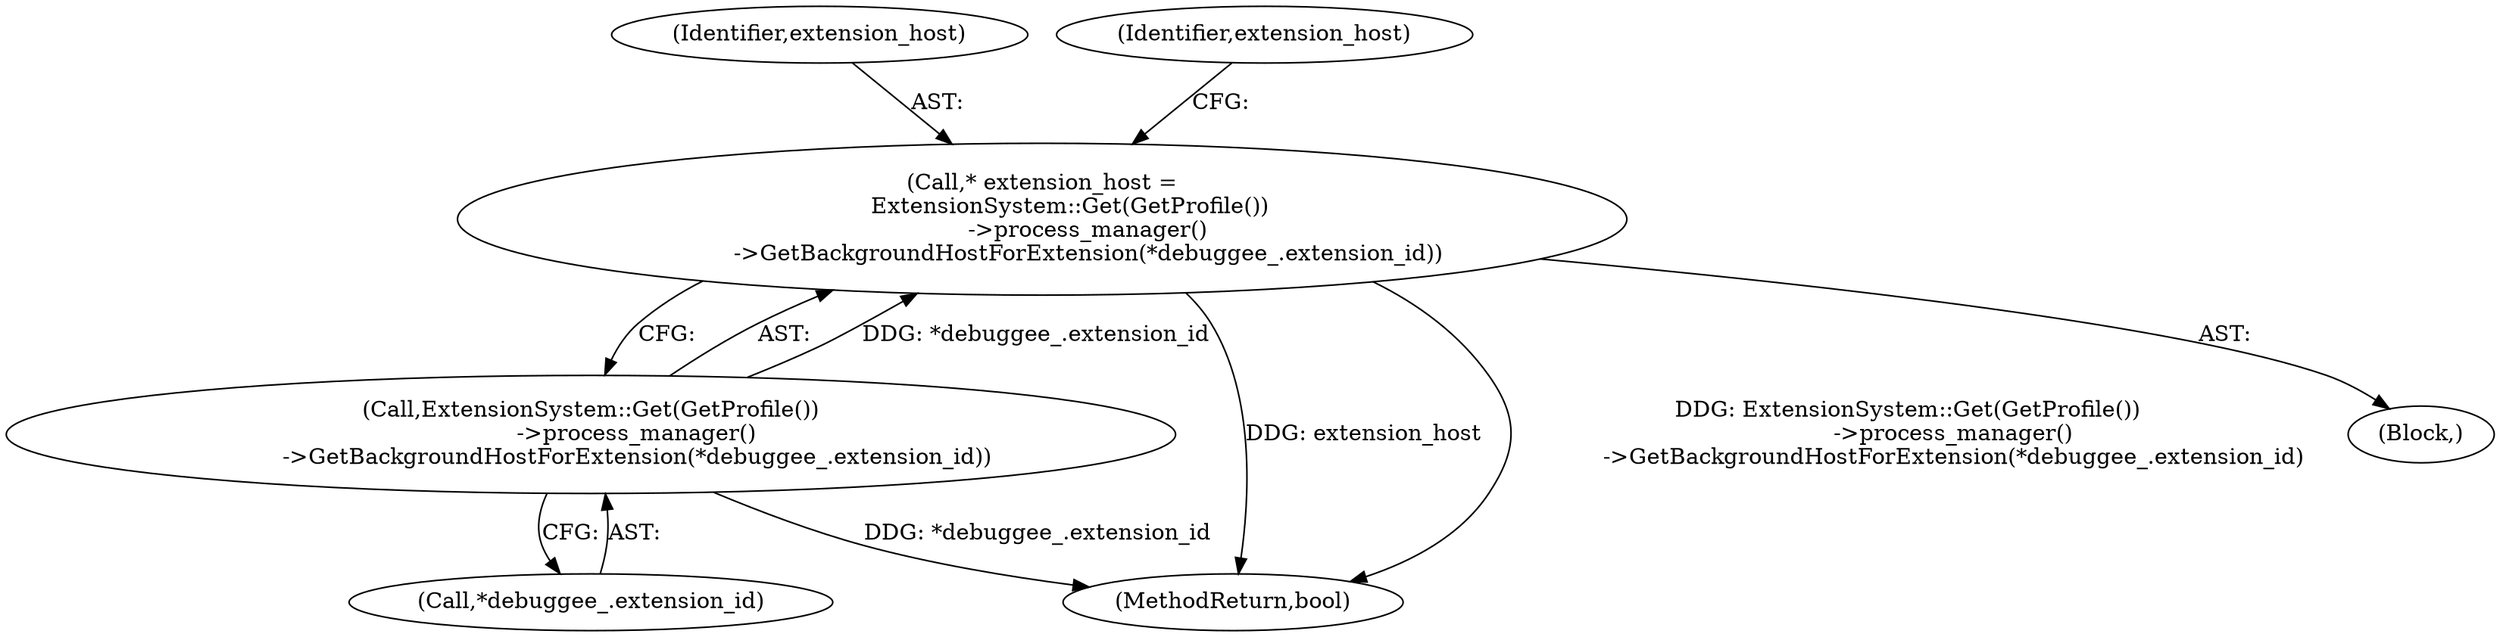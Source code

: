 digraph "0_Chrome_684a212a93141908bcc10f4bc57f3edb53d2d21f@pointer" {
"1000153" [label="(Call,* extension_host =\n        ExtensionSystem::Get(GetProfile())\n             ->process_manager()\n             ->GetBackgroundHostForExtension(*debuggee_.extension_id))"];
"1000155" [label="(Call,ExtensionSystem::Get(GetProfile())\n             ->process_manager()\n             ->GetBackgroundHostForExtension(*debuggee_.extension_id))"];
"1000197" [label="(MethodReturn,bool)"];
"1000156" [label="(Call,*debuggee_.extension_id)"];
"1000155" [label="(Call,ExtensionSystem::Get(GetProfile())\n             ->process_manager()\n             ->GetBackgroundHostForExtension(*debuggee_.extension_id))"];
"1000154" [label="(Identifier,extension_host)"];
"1000161" [label="(Identifier,extension_host)"];
"1000153" [label="(Call,* extension_host =\n        ExtensionSystem::Get(GetProfile())\n             ->process_manager()\n             ->GetBackgroundHostForExtension(*debuggee_.extension_id))"];
"1000151" [label="(Block,)"];
"1000153" -> "1000151"  [label="AST: "];
"1000153" -> "1000155"  [label="CFG: "];
"1000154" -> "1000153"  [label="AST: "];
"1000155" -> "1000153"  [label="AST: "];
"1000161" -> "1000153"  [label="CFG: "];
"1000153" -> "1000197"  [label="DDG: extension_host"];
"1000153" -> "1000197"  [label="DDG: ExtensionSystem::Get(GetProfile())\n             ->process_manager()\n             ->GetBackgroundHostForExtension(*debuggee_.extension_id)"];
"1000155" -> "1000153"  [label="DDG: *debuggee_.extension_id"];
"1000155" -> "1000156"  [label="CFG: "];
"1000156" -> "1000155"  [label="AST: "];
"1000155" -> "1000197"  [label="DDG: *debuggee_.extension_id"];
}
